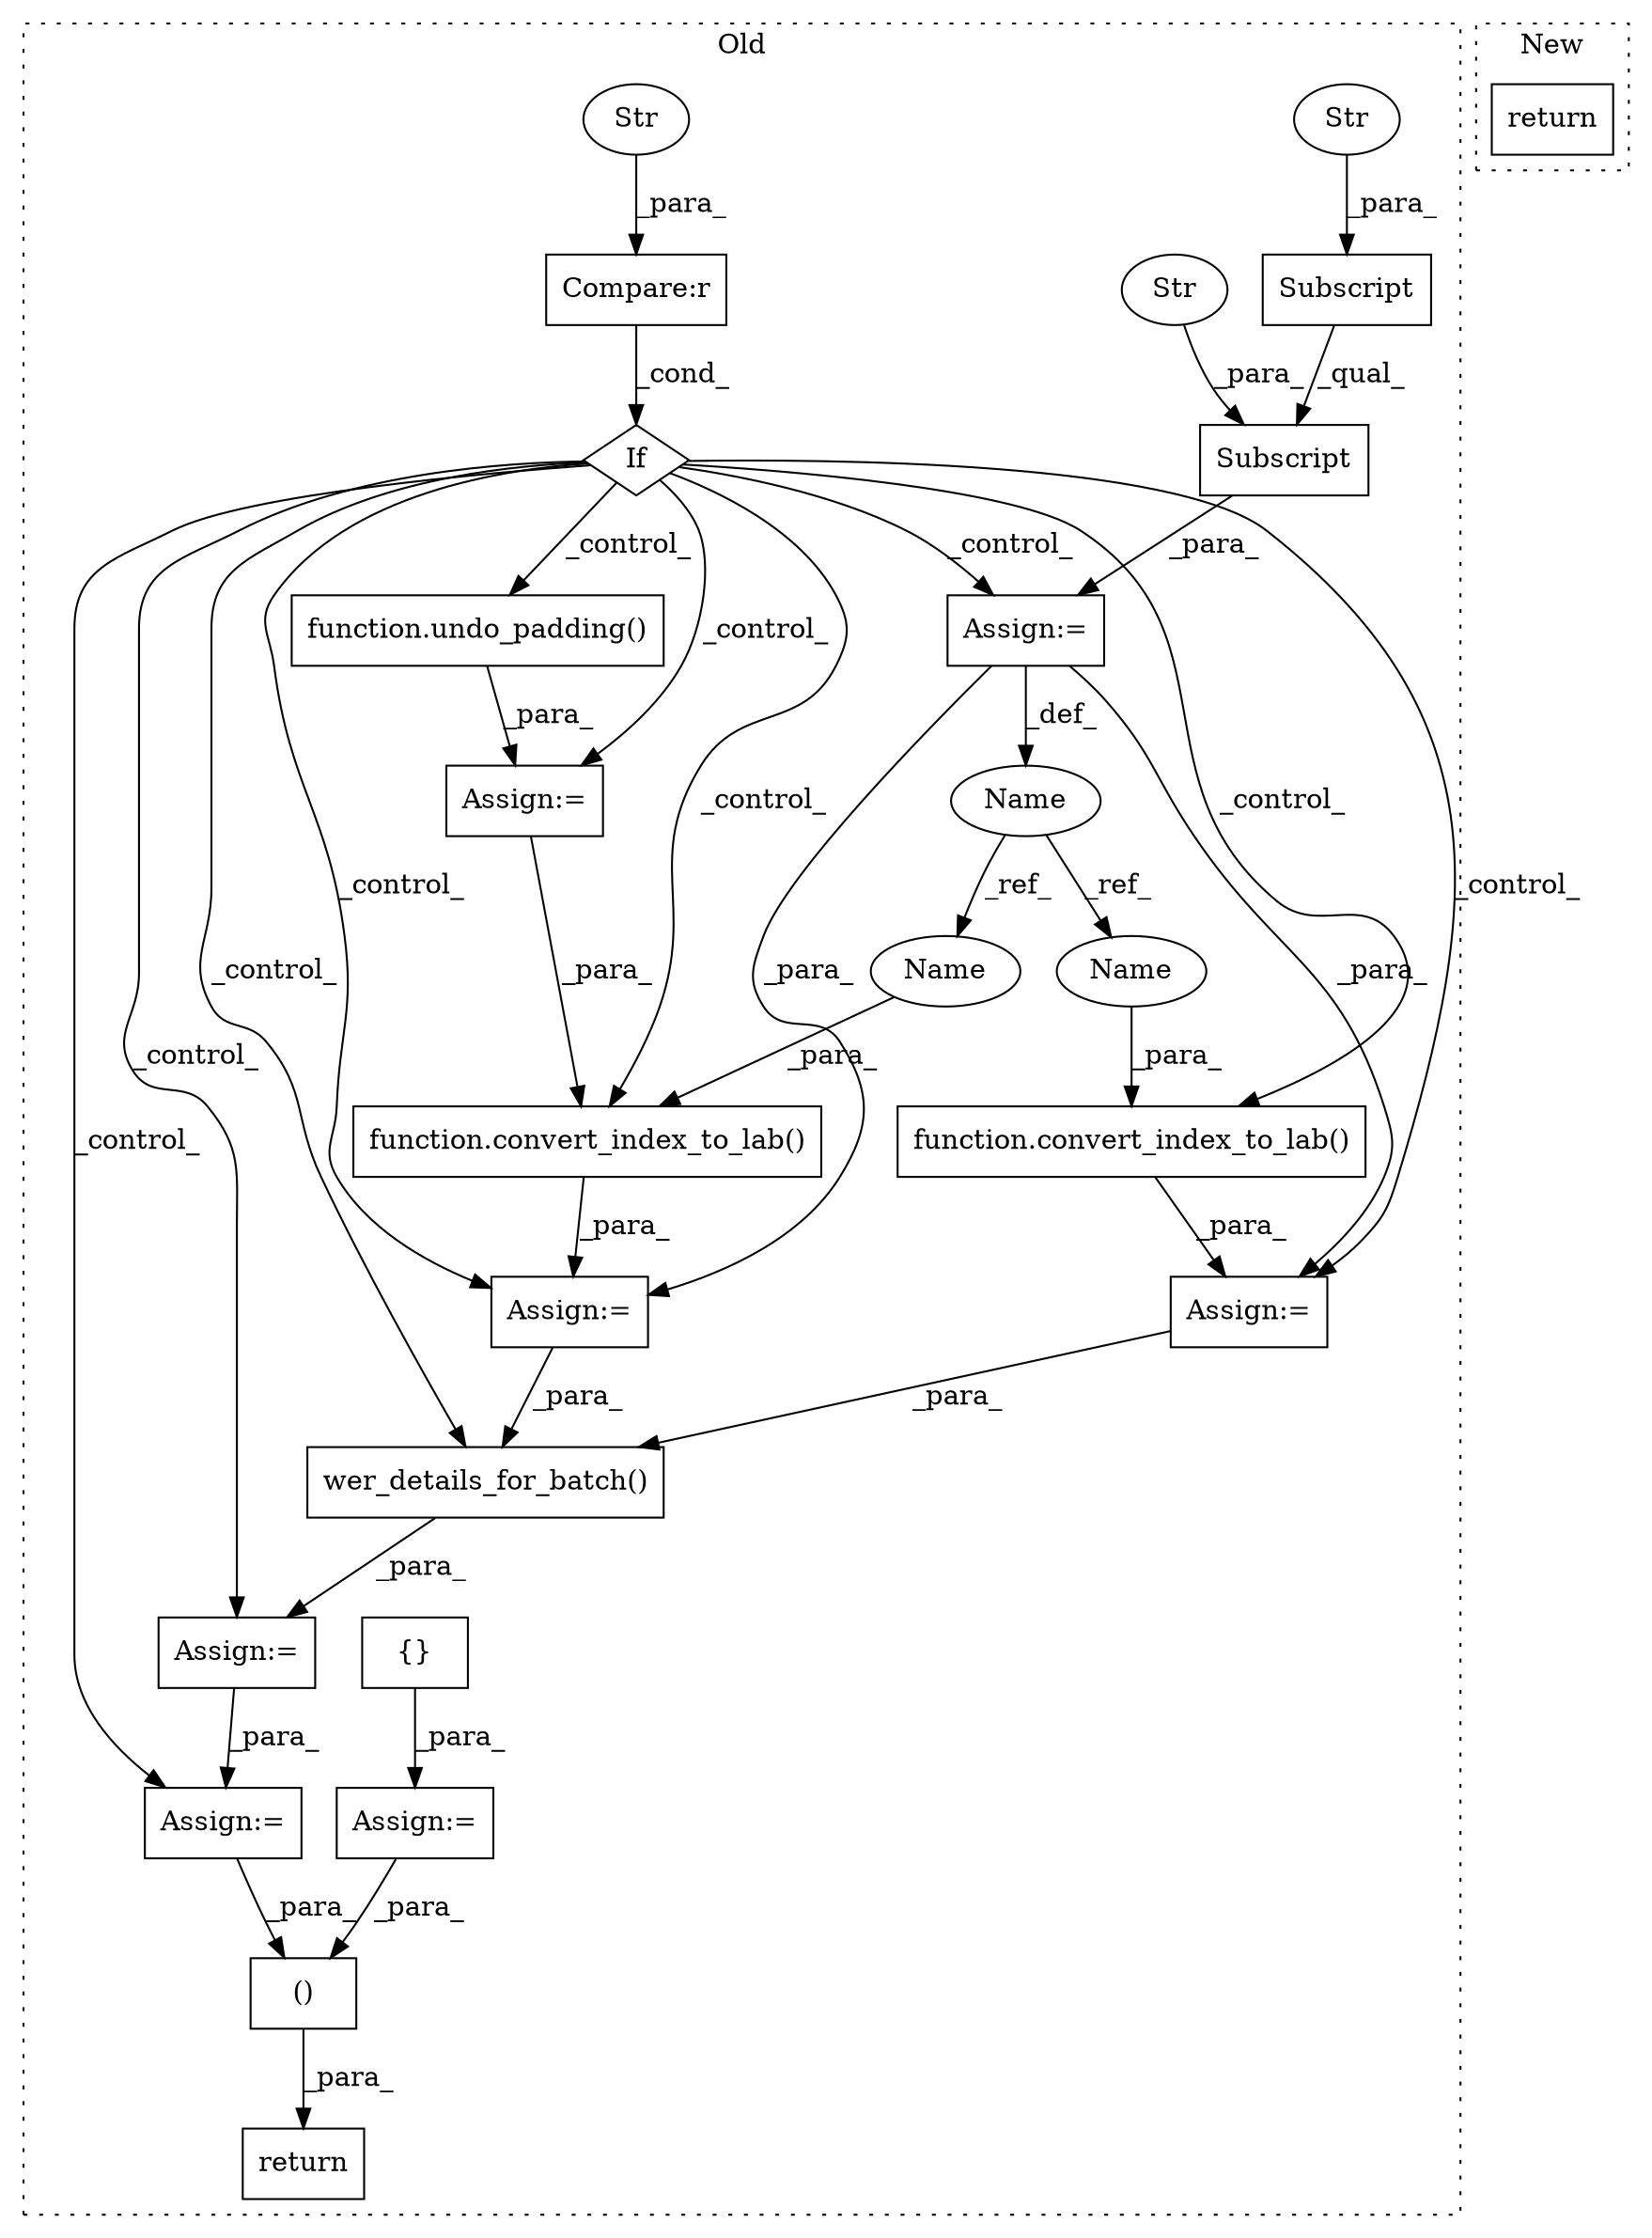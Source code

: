 digraph G {
subgraph cluster0 {
1 [label="wer_details_for_batch()" a="75" s="3458,3531" l="53,39" shape="box"];
3 [label="If" a="96" s="2878" l="3" shape="diamond"];
4 [label="()" a="54" s="3664" l="7" shape="box"];
5 [label="function.convert_index_to_lab()" a="75" s="3067,3105" l="21,1" shape="box"];
6 [label="{}" a="95" s="2867,2868" l="2,1" shape="box"];
7 [label="function.convert_index_to_lab()" a="75" s="3222,3257" l="21,1" shape="box"];
8 [label="function.undo_padding()" a="75" s="3171,3200" l="13,1" shape="box"];
9 [label="Compare:r" a="40" s="2881" l="16" shape="box"];
10 [label="Str" a="66" s="2890" l="7" shape="ellipse"];
11 [label="Name" a="87" s="2911" l="7" shape="ellipse"];
12 [label="Assign:=" a="68" s="3219" l="3" shape="box"];
13 [label="Assign:=" a="68" s="2864" l="3" shape="box"];
14 [label="Assign:=" a="68" s="3455" l="3" shape="box"];
15 [label="Assign:=" a="68" s="3168" l="3" shape="box"];
16 [label="Assign:=" a="68" s="3127" l="3" shape="box"];
17 [label="Assign:=" a="68" s="2918" l="3" shape="box"];
18 [label="Subscript" a="63" s="2921,0" l="51,0" shape="box"];
19 [label="Str" a="66" s="2960" l="11" shape="ellipse"];
20 [label="Subscript" a="63" s="2921,0" l="38,0" shape="box"];
21 [label="Str" a="66" s="2952" l="6" shape="ellipse"];
22 [label="Assign:=" a="68" s="3632" l="3" shape="box"];
23 [label="return" a="93" s="3653" l="7" shape="box"];
24 [label="Name" a="87" s="3098" l="7" shape="ellipse"];
25 [label="Name" a="87" s="3250" l="7" shape="ellipse"];
label = "Old";
style="dotted";
}
subgraph cluster1 {
2 [label="return" a="93" s="1645" l="7" shape="box"];
label = "New";
style="dotted";
}
1 -> 14 [label="_para_"];
3 -> 5 [label="_control_"];
3 -> 15 [label="_control_"];
3 -> 14 [label="_control_"];
3 -> 12 [label="_control_"];
3 -> 22 [label="_control_"];
3 -> 1 [label="_control_"];
3 -> 17 [label="_control_"];
3 -> 16 [label="_control_"];
3 -> 7 [label="_control_"];
3 -> 8 [label="_control_"];
4 -> 23 [label="_para_"];
5 -> 16 [label="_para_"];
6 -> 13 [label="_para_"];
7 -> 12 [label="_para_"];
8 -> 15 [label="_para_"];
9 -> 3 [label="_cond_"];
10 -> 9 [label="_para_"];
11 -> 24 [label="_ref_"];
11 -> 25 [label="_ref_"];
12 -> 1 [label="_para_"];
13 -> 4 [label="_para_"];
14 -> 22 [label="_para_"];
15 -> 7 [label="_para_"];
16 -> 1 [label="_para_"];
17 -> 12 [label="_para_"];
17 -> 11 [label="_def_"];
17 -> 16 [label="_para_"];
18 -> 17 [label="_para_"];
19 -> 18 [label="_para_"];
20 -> 18 [label="_qual_"];
21 -> 20 [label="_para_"];
22 -> 4 [label="_para_"];
24 -> 5 [label="_para_"];
25 -> 7 [label="_para_"];
}